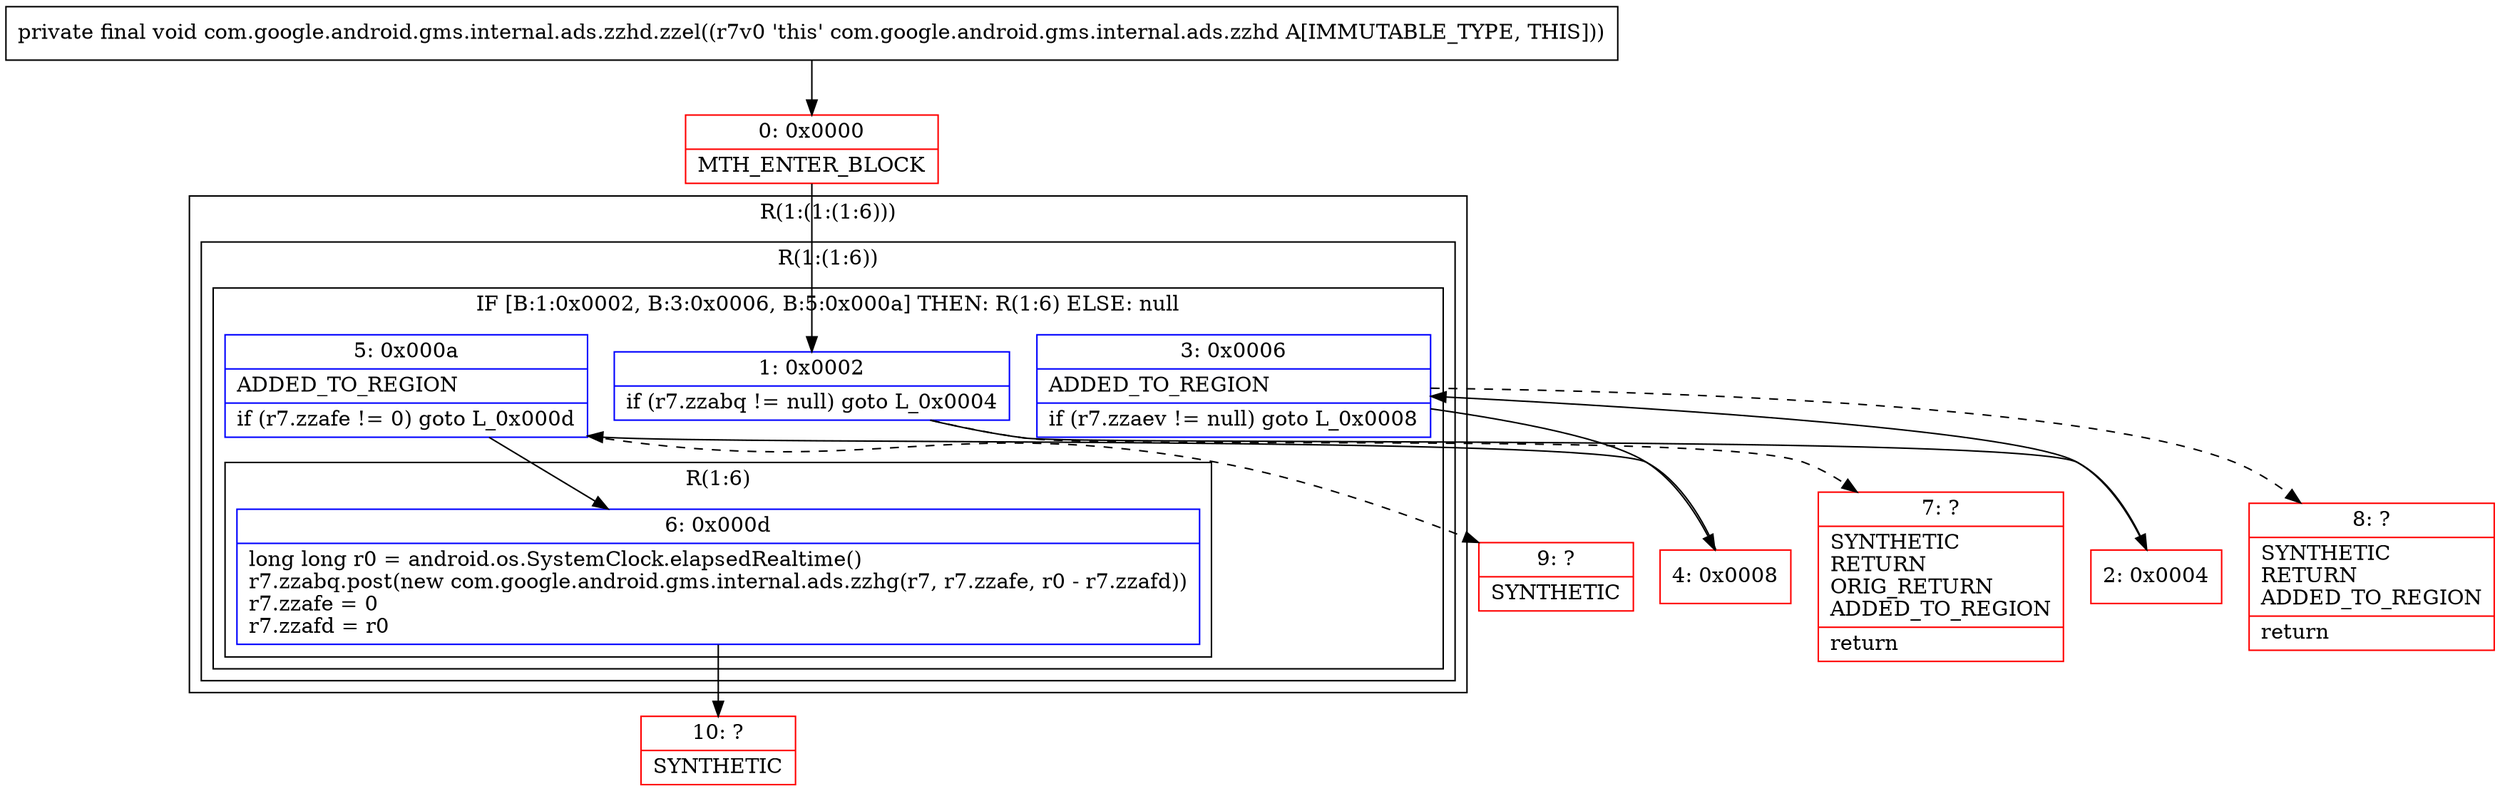 digraph "CFG forcom.google.android.gms.internal.ads.zzhd.zzel()V" {
subgraph cluster_Region_10534760 {
label = "R(1:(1:(1:6)))";
node [shape=record,color=blue];
subgraph cluster_Region_1298969635 {
label = "R(1:(1:6))";
node [shape=record,color=blue];
subgraph cluster_IfRegion_1122181389 {
label = "IF [B:1:0x0002, B:3:0x0006, B:5:0x000a] THEN: R(1:6) ELSE: null";
node [shape=record,color=blue];
Node_1 [shape=record,label="{1\:\ 0x0002|if (r7.zzabq != null) goto L_0x0004\l}"];
Node_3 [shape=record,label="{3\:\ 0x0006|ADDED_TO_REGION\l|if (r7.zzaev != null) goto L_0x0008\l}"];
Node_5 [shape=record,label="{5\:\ 0x000a|ADDED_TO_REGION\l|if (r7.zzafe != 0) goto L_0x000d\l}"];
subgraph cluster_Region_1938170282 {
label = "R(1:6)";
node [shape=record,color=blue];
Node_6 [shape=record,label="{6\:\ 0x000d|long long r0 = android.os.SystemClock.elapsedRealtime()\lr7.zzabq.post(new com.google.android.gms.internal.ads.zzhg(r7, r7.zzafe, r0 \- r7.zzafd))\lr7.zzafe = 0\lr7.zzafd = r0\l}"];
}
}
}
}
Node_0 [shape=record,color=red,label="{0\:\ 0x0000|MTH_ENTER_BLOCK\l}"];
Node_2 [shape=record,color=red,label="{2\:\ 0x0004}"];
Node_4 [shape=record,color=red,label="{4\:\ 0x0008}"];
Node_7 [shape=record,color=red,label="{7\:\ ?|SYNTHETIC\lRETURN\lORIG_RETURN\lADDED_TO_REGION\l|return\l}"];
Node_8 [shape=record,color=red,label="{8\:\ ?|SYNTHETIC\lRETURN\lADDED_TO_REGION\l|return\l}"];
Node_9 [shape=record,color=red,label="{9\:\ ?|SYNTHETIC\l}"];
Node_10 [shape=record,color=red,label="{10\:\ ?|SYNTHETIC\l}"];
MethodNode[shape=record,label="{private final void com.google.android.gms.internal.ads.zzhd.zzel((r7v0 'this' com.google.android.gms.internal.ads.zzhd A[IMMUTABLE_TYPE, THIS])) }"];
MethodNode -> Node_0;
Node_1 -> Node_2;
Node_1 -> Node_7[style=dashed];
Node_3 -> Node_4;
Node_3 -> Node_8[style=dashed];
Node_5 -> Node_6;
Node_5 -> Node_9[style=dashed];
Node_6 -> Node_10;
Node_0 -> Node_1;
Node_2 -> Node_3;
Node_4 -> Node_5;
}

